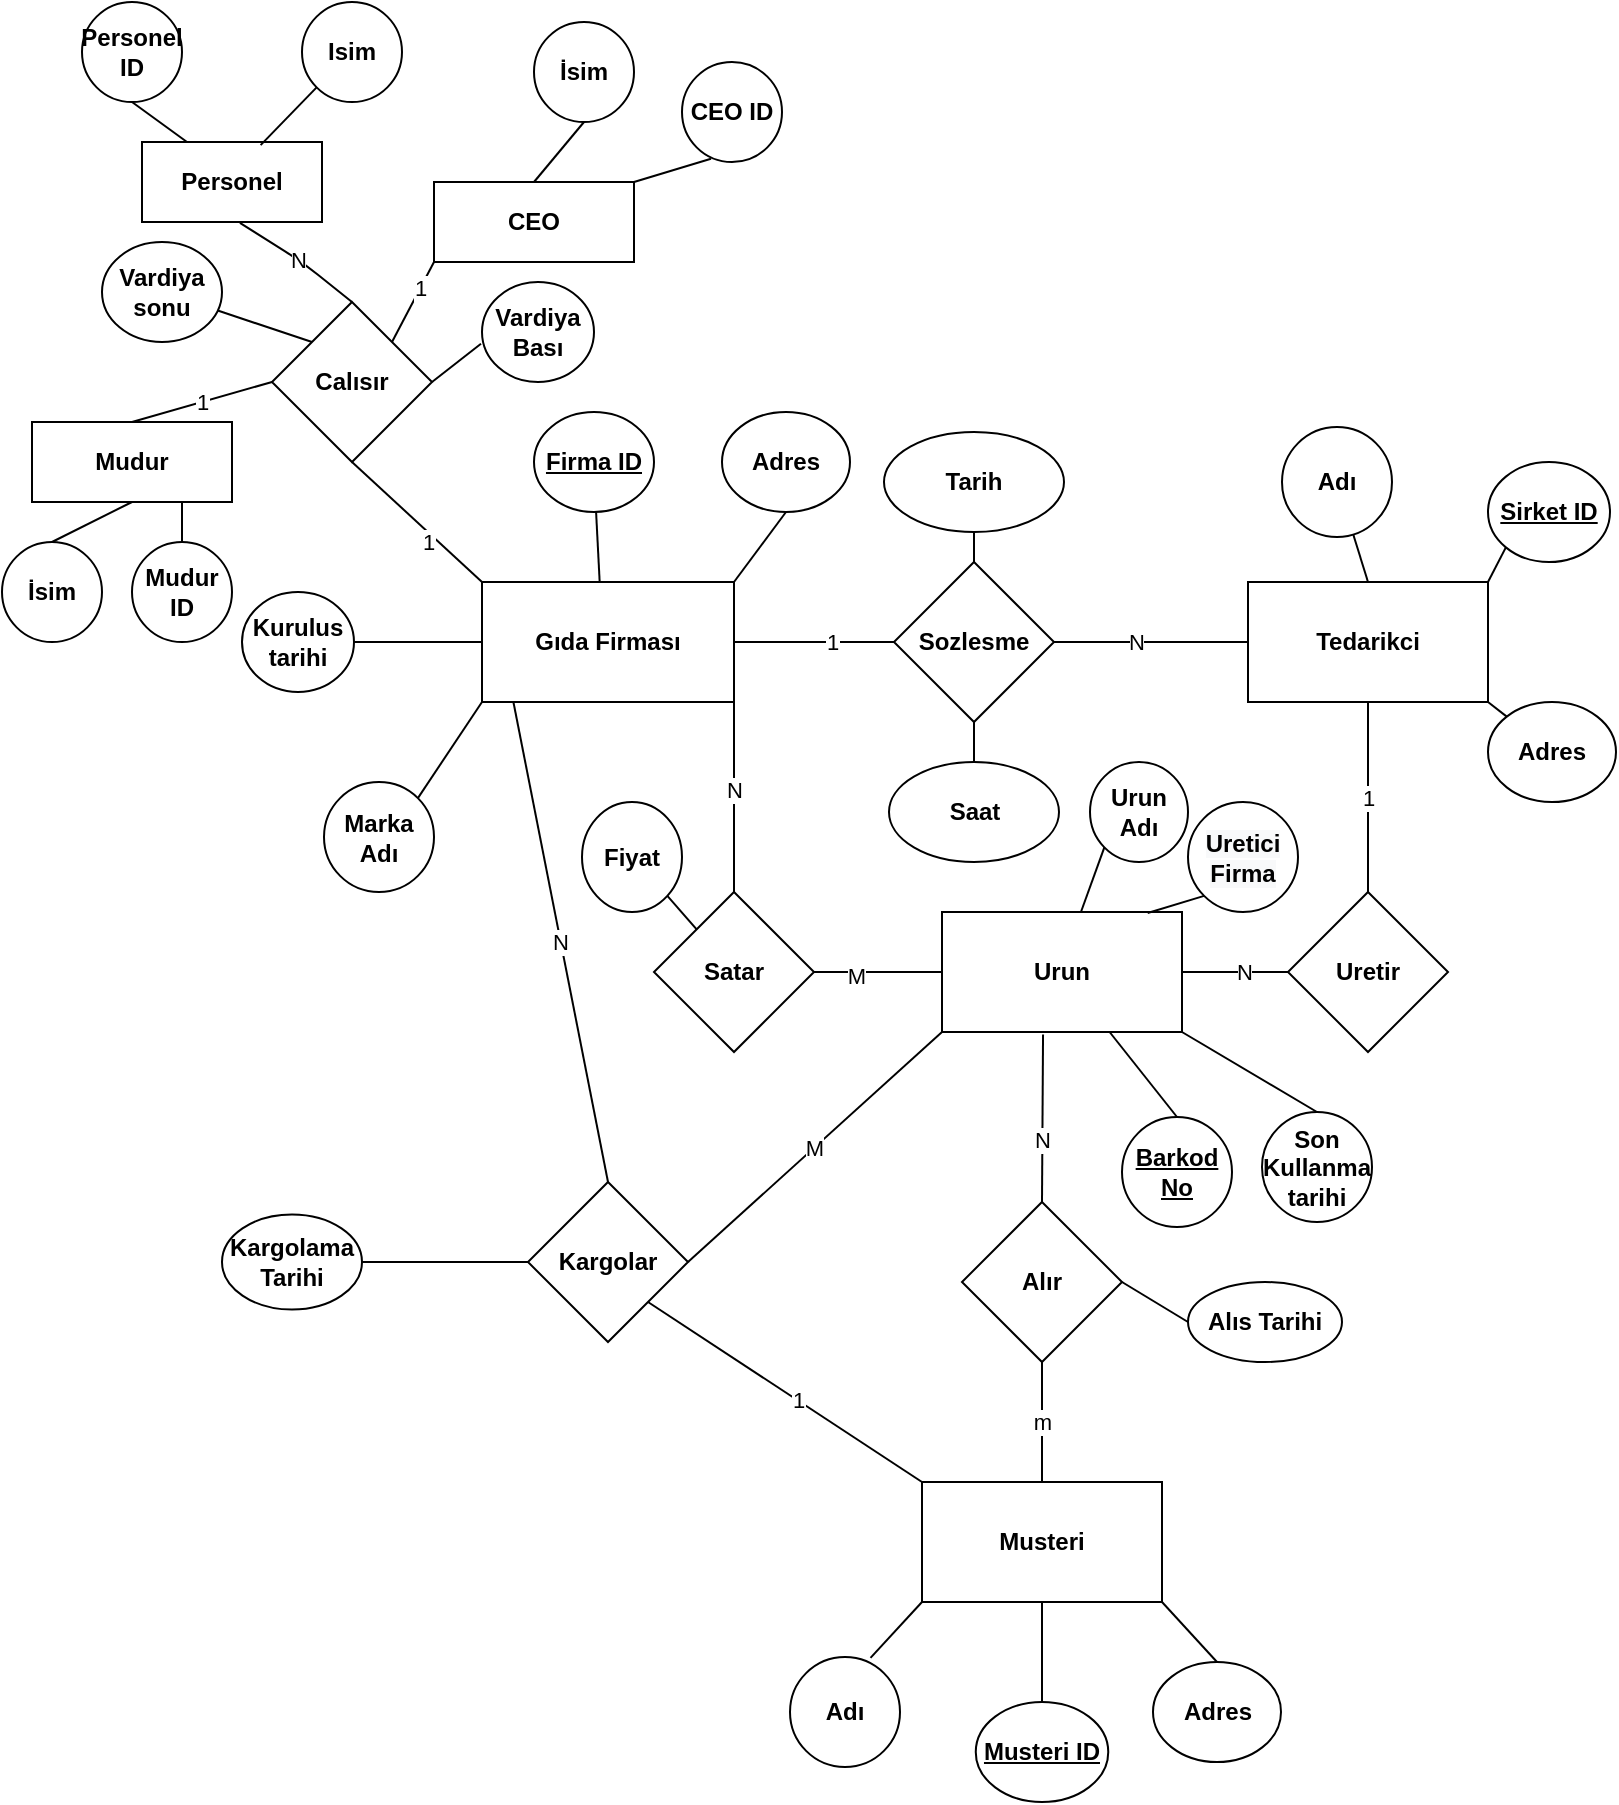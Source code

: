 <mxfile version="13.8.0" type="github"><diagram id="d2bUXOCGNtgXjFNyfySh" name="Page-1"><mxGraphModel dx="862" dy="450" grid="1" gridSize="10" guides="1" tooltips="1" connect="1" arrows="1" fold="1" page="1" pageScale="1" pageWidth="827" pageHeight="1169" math="0" shadow="0"><root><mxCell id="0"/><mxCell id="1" parent="0"/><mxCell id="VZoCcn-e5cC5skzD1XXT-2" value="&lt;b&gt;Gıda Firması&lt;/b&gt;" style="rounded=0;whiteSpace=wrap;html=1;" parent="1" vertex="1"><mxGeometry x="240" y="390" width="126" height="60" as="geometry"/></mxCell><mxCell id="VZoCcn-e5cC5skzD1XXT-6" value="&lt;b&gt;Kurulus tarihi&lt;/b&gt;" style="ellipse;whiteSpace=wrap;html=1;" parent="1" vertex="1"><mxGeometry x="120" y="395" width="56" height="50" as="geometry"/></mxCell><mxCell id="VZoCcn-e5cC5skzD1XXT-9" value="&lt;u&gt;&lt;b&gt;Firma ID&lt;/b&gt;&lt;/u&gt;" style="ellipse;whiteSpace=wrap;html=1;" parent="1" vertex="1"><mxGeometry x="266" y="305" width="60" height="50" as="geometry"/></mxCell><mxCell id="VZoCcn-e5cC5skzD1XXT-14" value="" style="endArrow=none;html=1;exitX=0.467;exitY=0;exitDx=0;exitDy=0;exitPerimeter=0;" parent="1" source="VZoCcn-e5cC5skzD1XXT-2" edge="1" target="VZoCcn-e5cC5skzD1XXT-9"><mxGeometry width="50" height="50" relative="1" as="geometry"><mxPoint x="216" y="395" as="sourcePoint"/><mxPoint x="266" y="345" as="targetPoint"/></mxGeometry></mxCell><mxCell id="VZoCcn-e5cC5skzD1XXT-15" value="" style="endArrow=none;html=1;entryX=0;entryY=0.5;entryDx=0;entryDy=0;" parent="1" source="VZoCcn-e5cC5skzD1XXT-6" target="VZoCcn-e5cC5skzD1XXT-2" edge="1"><mxGeometry width="50" height="50" relative="1" as="geometry"><mxPoint x="200" y="470" as="sourcePoint"/><mxPoint x="240" y="430" as="targetPoint"/></mxGeometry></mxCell><mxCell id="VZoCcn-e5cC5skzD1XXT-19" value="&lt;b&gt;Sozlesme&lt;/b&gt;" style="rhombus;whiteSpace=wrap;html=1;strokeColor=#000000;" parent="1" vertex="1"><mxGeometry x="446" y="380" width="80" height="80" as="geometry"/></mxCell><mxCell id="VZoCcn-e5cC5skzD1XXT-20" value="" style="endArrow=none;html=1;exitX=1;exitY=0.5;exitDx=0;exitDy=0;entryX=0;entryY=0.5;entryDx=0;entryDy=0;" parent="1" source="VZoCcn-e5cC5skzD1XXT-2" target="VZoCcn-e5cC5skzD1XXT-19" edge="1"><mxGeometry width="50" height="50" relative="1" as="geometry"><mxPoint x="386" y="470" as="sourcePoint"/><mxPoint x="436" y="420" as="targetPoint"/></mxGeometry></mxCell><mxCell id="VZoCcn-e5cC5skzD1XXT-24" value="1" style="edgeLabel;html=1;align=center;verticalAlign=middle;resizable=0;points=[];" parent="VZoCcn-e5cC5skzD1XXT-20" vertex="1" connectable="0"><mxGeometry x="0.223" y="-1" relative="1" as="geometry"><mxPoint y="-1" as="offset"/></mxGeometry></mxCell><mxCell id="VZoCcn-e5cC5skzD1XXT-21" value="" style="endArrow=none;html=1;exitX=1;exitY=0.5;exitDx=0;exitDy=0;entryX=0;entryY=0.5;entryDx=0;entryDy=0;" parent="1" source="VZoCcn-e5cC5skzD1XXT-19" target="VZoCcn-e5cC5skzD1XXT-22" edge="1"><mxGeometry width="50" height="50" relative="1" as="geometry"><mxPoint x="526" y="420" as="sourcePoint"/><mxPoint x="606" y="420" as="targetPoint"/></mxGeometry></mxCell><mxCell id="VZoCcn-e5cC5skzD1XXT-23" value="N" style="edgeLabel;html=1;align=center;verticalAlign=middle;resizable=0;points=[];" parent="VZoCcn-e5cC5skzD1XXT-21" vertex="1" connectable="0"><mxGeometry x="-0.154" relative="1" as="geometry"><mxPoint as="offset"/></mxGeometry></mxCell><mxCell id="VZoCcn-e5cC5skzD1XXT-22" value="&lt;b&gt;Tedarikci&lt;/b&gt;" style="rounded=0;whiteSpace=wrap;html=1;strokeColor=#000000;" parent="1" vertex="1"><mxGeometry x="623" y="390" width="120" height="60" as="geometry"/></mxCell><mxCell id="VZoCcn-e5cC5skzD1XXT-30" value="&lt;b&gt;Musteri&lt;/b&gt;" style="rounded=0;whiteSpace=wrap;html=1;strokeColor=#000000;" parent="1" vertex="1"><mxGeometry x="460" y="840" width="120" height="60" as="geometry"/></mxCell><mxCell id="VZoCcn-e5cC5skzD1XXT-35" value="" style="endArrow=none;html=1;exitX=0.5;exitY=0;exitDx=0;exitDy=0;" parent="1" source="VZoCcn-e5cC5skzD1XXT-22" target="VZoCcn-e5cC5skzD1XXT-36" edge="1"><mxGeometry width="50" height="50" relative="1" as="geometry"><mxPoint x="651" y="387" as="sourcePoint"/><mxPoint x="646" y="340" as="targetPoint"/></mxGeometry></mxCell><mxCell id="VZoCcn-e5cC5skzD1XXT-36" value="&lt;b&gt;Adı&lt;/b&gt;" style="ellipse;whiteSpace=wrap;html=1;aspect=fixed;" parent="1" vertex="1"><mxGeometry x="640" y="312.5" width="55" height="55" as="geometry"/></mxCell><mxCell id="VZoCcn-e5cC5skzD1XXT-38" value="&lt;b&gt;Son Kullanma tarihi&lt;/b&gt;" style="ellipse;whiteSpace=wrap;html=1;aspect=fixed;" parent="1" vertex="1"><mxGeometry x="630" y="655" width="55" height="55" as="geometry"/></mxCell><mxCell id="EsGgi1FnK3QdNMIZtkk9-1" value="" style="endArrow=none;html=1;entryX=1;entryY=1;entryDx=0;entryDy=0;exitX=0.5;exitY=0;exitDx=0;exitDy=0;" edge="1" parent="1" source="VZoCcn-e5cC5skzD1XXT-70" target="VZoCcn-e5cC5skzD1XXT-2"><mxGeometry width="50" height="50" relative="1" as="geometry"><mxPoint x="396" y="570" as="sourcePoint"/><mxPoint x="446" y="520" as="targetPoint"/></mxGeometry></mxCell><mxCell id="EsGgi1FnK3QdNMIZtkk9-66" value="N" style="edgeLabel;html=1;align=center;verticalAlign=middle;resizable=0;points=[];" vertex="1" connectable="0" parent="EsGgi1FnK3QdNMIZtkk9-1"><mxGeometry x="0.275" y="-2" relative="1" as="geometry"><mxPoint x="-2" y="9.17" as="offset"/></mxGeometry></mxCell><mxCell id="EsGgi1FnK3QdNMIZtkk9-2" value="" style="endArrow=none;html=1;entryX=0.5;entryY=1;entryDx=0;entryDy=0;exitX=0.5;exitY=0;exitDx=0;exitDy=0;" edge="1" parent="1" source="VZoCcn-e5cC5skzD1XXT-19" target="EsGgi1FnK3QdNMIZtkk9-3"><mxGeometry width="50" height="50" relative="1" as="geometry"><mxPoint x="446" y="370" as="sourcePoint"/><mxPoint x="486" y="300" as="targetPoint"/></mxGeometry></mxCell><mxCell id="EsGgi1FnK3QdNMIZtkk9-3" value="&lt;b&gt;Tarih&lt;/b&gt;" style="ellipse;whiteSpace=wrap;html=1;" vertex="1" parent="1"><mxGeometry x="441" y="315" width="90" height="50" as="geometry"/></mxCell><mxCell id="EsGgi1FnK3QdNMIZtkk9-6" value="" style="endArrow=none;html=1;entryX=0.5;entryY=1;entryDx=0;entryDy=0;exitX=0.5;exitY=0;exitDx=0;exitDy=0;" edge="1" parent="1" source="EsGgi1FnK3QdNMIZtkk9-7" target="VZoCcn-e5cC5skzD1XXT-19"><mxGeometry width="50" height="50" relative="1" as="geometry"><mxPoint x="486" y="510" as="sourcePoint"/><mxPoint x="476" y="495" as="targetPoint"/></mxGeometry></mxCell><mxCell id="EsGgi1FnK3QdNMIZtkk9-7" value="&lt;b&gt;Saat&lt;/b&gt;" style="ellipse;whiteSpace=wrap;html=1;" vertex="1" parent="1"><mxGeometry x="443.5" y="480" width="85" height="50" as="geometry"/></mxCell><mxCell id="EsGgi1FnK3QdNMIZtkk9-8" value="" style="endArrow=none;html=1;exitX=1;exitY=0;exitDx=0;exitDy=0;entryX=0.5;entryY=1;entryDx=0;entryDy=0;" edge="1" parent="1" source="VZoCcn-e5cC5skzD1XXT-2" target="EsGgi1FnK3QdNMIZtkk9-9"><mxGeometry width="50" height="50" relative="1" as="geometry"><mxPoint x="386" y="377.5" as="sourcePoint"/><mxPoint x="386" y="340" as="targetPoint"/></mxGeometry></mxCell><mxCell id="EsGgi1FnK3QdNMIZtkk9-9" value="&lt;b&gt;Adres&lt;/b&gt;" style="ellipse;whiteSpace=wrap;html=1;" vertex="1" parent="1"><mxGeometry x="360" y="305" width="64" height="50" as="geometry"/></mxCell><mxCell id="EsGgi1FnK3QdNMIZtkk9-10" value="&lt;b&gt;Calısır&lt;/b&gt;" style="rhombus;whiteSpace=wrap;html=1;" vertex="1" parent="1"><mxGeometry x="135" y="250" width="80" height="80" as="geometry"/></mxCell><mxCell id="EsGgi1FnK3QdNMIZtkk9-11" value="" style="endArrow=none;html=1;exitX=0;exitY=0;exitDx=0;exitDy=0;entryX=0.5;entryY=1;entryDx=0;entryDy=0;" edge="1" parent="1" source="VZoCcn-e5cC5skzD1XXT-2" target="EsGgi1FnK3QdNMIZtkk9-10"><mxGeometry width="50" height="50" relative="1" as="geometry"><mxPoint x="186" y="340" as="sourcePoint"/><mxPoint x="236" y="290" as="targetPoint"/><Array as="points"/></mxGeometry></mxCell><mxCell id="EsGgi1FnK3QdNMIZtkk9-15" value="1" style="edgeLabel;html=1;align=center;verticalAlign=middle;resizable=0;points=[];" vertex="1" connectable="0" parent="EsGgi1FnK3QdNMIZtkk9-11"><mxGeometry x="-0.563" relative="1" as="geometry"><mxPoint x="-12.63" y="-6.97" as="offset"/></mxGeometry></mxCell><mxCell id="EsGgi1FnK3QdNMIZtkk9-12" value="N" style="endArrow=none;html=1;entryX=0.544;entryY=1.011;entryDx=0;entryDy=0;entryPerimeter=0;exitX=0.5;exitY=0;exitDx=0;exitDy=0;" edge="1" parent="1" source="EsGgi1FnK3QdNMIZtkk9-10" target="EsGgi1FnK3QdNMIZtkk9-18"><mxGeometry width="50" height="50" relative="1" as="geometry"><mxPoint x="160" y="240" as="sourcePoint"/><mxPoint x="131.295" y="212.609" as="targetPoint"/><Array as="points"><mxPoint x="150" y="230"/></Array></mxGeometry></mxCell><mxCell id="EsGgi1FnK3QdNMIZtkk9-13" value="" style="endArrow=none;html=1;entryX=0;entryY=1;entryDx=0;entryDy=0;exitX=1;exitY=0;exitDx=0;exitDy=0;" edge="1" parent="1" source="EsGgi1FnK3QdNMIZtkk9-10" target="EsGgi1FnK3QdNMIZtkk9-28"><mxGeometry width="50" height="50" relative="1" as="geometry"><mxPoint x="268.79" y="257.32" as="sourcePoint"/><mxPoint x="218.38" y="222.836" as="targetPoint"/></mxGeometry></mxCell><mxCell id="EsGgi1FnK3QdNMIZtkk9-16" value="1" style="edgeLabel;html=1;align=center;verticalAlign=middle;resizable=0;points=[];" vertex="1" connectable="0" parent="EsGgi1FnK3QdNMIZtkk9-13"><mxGeometry x="0.347" y="1" relative="1" as="geometry"><mxPoint as="offset"/></mxGeometry></mxCell><mxCell id="EsGgi1FnK3QdNMIZtkk9-14" value="1" style="endArrow=none;html=1;entryX=0;entryY=0.5;entryDx=0;entryDy=0;exitX=0.5;exitY=0;exitDx=0;exitDy=0;" edge="1" parent="1" source="EsGgi1FnK3QdNMIZtkk9-29" target="EsGgi1FnK3QdNMIZtkk9-10"><mxGeometry width="50" height="50" relative="1" as="geometry"><mxPoint x="90" y="305" as="sourcePoint"/><mxPoint x="100" y="330" as="targetPoint"/></mxGeometry></mxCell><mxCell id="EsGgi1FnK3QdNMIZtkk9-18" value="&lt;b&gt;Personel&lt;/b&gt;" style="rounded=0;whiteSpace=wrap;html=1;" vertex="1" parent="1"><mxGeometry x="70" y="170" width="90" height="40" as="geometry"/></mxCell><mxCell id="EsGgi1FnK3QdNMIZtkk9-24" value="" style="endArrow=none;html=1;exitX=0.25;exitY=0;exitDx=0;exitDy=0;entryX=0.5;entryY=1;entryDx=0;entryDy=0;" edge="1" parent="1" source="EsGgi1FnK3QdNMIZtkk9-18" target="EsGgi1FnK3QdNMIZtkk9-25"><mxGeometry width="50" height="50" relative="1" as="geometry"><mxPoint x="80" y="170" as="sourcePoint"/><mxPoint x="80" y="140" as="targetPoint"/></mxGeometry></mxCell><mxCell id="EsGgi1FnK3QdNMIZtkk9-25" value="&lt;b&gt;Personel ID&lt;/b&gt;" style="ellipse;whiteSpace=wrap;html=1;aspect=fixed;" vertex="1" parent="1"><mxGeometry x="40" y="100" width="50" height="50" as="geometry"/></mxCell><mxCell id="EsGgi1FnK3QdNMIZtkk9-26" value="" style="endArrow=none;html=1;exitX=0.659;exitY=0.039;exitDx=0;exitDy=0;exitPerimeter=0;entryX=0;entryY=1;entryDx=0;entryDy=0;" edge="1" parent="1" source="EsGgi1FnK3QdNMIZtkk9-18" target="EsGgi1FnK3QdNMIZtkk9-27"><mxGeometry width="50" height="50" relative="1" as="geometry"><mxPoint x="135" y="170" as="sourcePoint"/><mxPoint x="160" y="130" as="targetPoint"/></mxGeometry></mxCell><mxCell id="EsGgi1FnK3QdNMIZtkk9-27" value="&lt;b&gt;Isim&lt;/b&gt;" style="ellipse;whiteSpace=wrap;html=1;aspect=fixed;" vertex="1" parent="1"><mxGeometry x="150" y="100" width="50" height="50" as="geometry"/></mxCell><mxCell id="EsGgi1FnK3QdNMIZtkk9-28" value="&lt;b&gt;CEO&lt;/b&gt;" style="whiteSpace=wrap;html=1;align=center;" vertex="1" parent="1"><mxGeometry x="216" y="190" width="100" height="40" as="geometry"/></mxCell><mxCell id="EsGgi1FnK3QdNMIZtkk9-29" value="&lt;b&gt;Mudur&lt;/b&gt;" style="whiteSpace=wrap;html=1;align=center;" vertex="1" parent="1"><mxGeometry x="15" y="310" width="100" height="40" as="geometry"/></mxCell><mxCell id="EsGgi1FnK3QdNMIZtkk9-31" value="" style="endArrow=none;html=1;entryX=0;entryY=0;entryDx=0;entryDy=0;" edge="1" parent="1" source="EsGgi1FnK3QdNMIZtkk9-32" target="EsGgi1FnK3QdNMIZtkk9-10"><mxGeometry width="50" height="50" relative="1" as="geometry"><mxPoint x="90" y="250" as="sourcePoint"/><mxPoint x="80" y="230" as="targetPoint"/></mxGeometry></mxCell><mxCell id="EsGgi1FnK3QdNMIZtkk9-32" value="&lt;b&gt;Vardiya sonu&lt;/b&gt;" style="ellipse;whiteSpace=wrap;html=1;" vertex="1" parent="1"><mxGeometry x="50" y="220" width="60" height="50" as="geometry"/></mxCell><mxCell id="EsGgi1FnK3QdNMIZtkk9-34" value="" style="endArrow=none;html=1;exitX=1;exitY=0.5;exitDx=0;exitDy=0;entryX=-0.009;entryY=0.617;entryDx=0;entryDy=0;entryPerimeter=0;" edge="1" parent="1" source="EsGgi1FnK3QdNMIZtkk9-10" target="EsGgi1FnK3QdNMIZtkk9-35"><mxGeometry width="50" height="50" relative="1" as="geometry"><mxPoint x="231" y="270" as="sourcePoint"/><mxPoint x="240" y="260" as="targetPoint"/></mxGeometry></mxCell><mxCell id="EsGgi1FnK3QdNMIZtkk9-35" value="&lt;b&gt;Vardiya Bası&lt;/b&gt;" style="ellipse;whiteSpace=wrap;html=1;" vertex="1" parent="1"><mxGeometry x="240" y="240" width="56" height="50" as="geometry"/></mxCell><mxCell id="EsGgi1FnK3QdNMIZtkk9-37" value="&lt;b&gt;Urun&lt;/b&gt;" style="rounded=0;whiteSpace=wrap;html=1;strokeColor=#000000;" vertex="1" parent="1"><mxGeometry x="470" y="555" width="120" height="60" as="geometry"/></mxCell><mxCell id="EsGgi1FnK3QdNMIZtkk9-39" value="" style="endArrow=none;html=1;exitX=0.5;exitY=0;exitDx=0;exitDy=0;entryX=0.5;entryY=1;entryDx=0;entryDy=0;" edge="1" parent="1" source="EsGgi1FnK3QdNMIZtkk9-28" target="EsGgi1FnK3QdNMIZtkk9-41"><mxGeometry width="50" height="50" relative="1" as="geometry"><mxPoint x="414" y="190" as="sourcePoint"/><mxPoint x="290" y="140" as="targetPoint"/></mxGeometry></mxCell><mxCell id="EsGgi1FnK3QdNMIZtkk9-41" value="&lt;b&gt;İsim&lt;/b&gt;" style="ellipse;whiteSpace=wrap;html=1;aspect=fixed;" vertex="1" parent="1"><mxGeometry x="266" y="110" width="50" height="50" as="geometry"/></mxCell><mxCell id="EsGgi1FnK3QdNMIZtkk9-42" value="&lt;b&gt;İsim&lt;/b&gt;" style="ellipse;whiteSpace=wrap;html=1;aspect=fixed;" vertex="1" parent="1"><mxGeometry y="370" width="50" height="50" as="geometry"/></mxCell><mxCell id="EsGgi1FnK3QdNMIZtkk9-43" value="" style="endArrow=none;html=1;exitX=0.5;exitY=0;exitDx=0;exitDy=0;entryX=0.5;entryY=1;entryDx=0;entryDy=0;" edge="1" parent="1" source="EsGgi1FnK3QdNMIZtkk9-42" target="EsGgi1FnK3QdNMIZtkk9-29"><mxGeometry width="50" height="50" relative="1" as="geometry"><mxPoint x="26" y="430" as="sourcePoint"/><mxPoint x="90" y="380" as="targetPoint"/></mxGeometry></mxCell><mxCell id="EsGgi1FnK3QdNMIZtkk9-44" value="&lt;b&gt;&lt;u&gt;Sirket ID&lt;/u&gt;&lt;/b&gt;" style="ellipse;whiteSpace=wrap;html=1;" vertex="1" parent="1"><mxGeometry x="743" y="330" width="61" height="50" as="geometry"/></mxCell><mxCell id="EsGgi1FnK3QdNMIZtkk9-47" value="&lt;b&gt;&lt;u&gt;Barkod No&lt;/u&gt;&lt;/b&gt;" style="ellipse;whiteSpace=wrap;html=1;aspect=fixed;" vertex="1" parent="1"><mxGeometry x="560" y="657.5" width="55" height="55" as="geometry"/></mxCell><mxCell id="EsGgi1FnK3QdNMIZtkk9-48" value="&#10;&#10;&lt;b style=&quot;color: rgb(0, 0, 0); font-family: helvetica; font-size: 12px; font-style: normal; letter-spacing: normal; text-align: center; text-indent: 0px; text-transform: none; word-spacing: 0px; background-color: rgb(248, 249, 250);&quot;&gt;Uretici Firma&lt;/b&gt;&#10;&#10;" style="ellipse;whiteSpace=wrap;html=1;aspect=fixed;" vertex="1" parent="1"><mxGeometry x="593" y="500" width="55" height="55" as="geometry"/></mxCell><mxCell id="EsGgi1FnK3QdNMIZtkk9-50" value="&lt;b&gt;Adres&lt;/b&gt;" style="ellipse;whiteSpace=wrap;html=1;" vertex="1" parent="1"><mxGeometry x="743" y="450" width="64" height="50" as="geometry"/></mxCell><mxCell id="EsGgi1FnK3QdNMIZtkk9-53" value="" style="endArrow=none;html=1;exitX=1;exitY=0;exitDx=0;exitDy=0;entryX=0;entryY=1;entryDx=0;entryDy=0;" edge="1" parent="1" source="VZoCcn-e5cC5skzD1XXT-22" target="EsGgi1FnK3QdNMIZtkk9-44"><mxGeometry width="50" height="50" relative="1" as="geometry"><mxPoint x="747" y="445" as="sourcePoint"/><mxPoint x="797" y="395" as="targetPoint"/></mxGeometry></mxCell><mxCell id="EsGgi1FnK3QdNMIZtkk9-54" value="" style="endArrow=none;html=1;entryX=0;entryY=0;entryDx=0;entryDy=0;exitX=1;exitY=1;exitDx=0;exitDy=0;" edge="1" parent="1" source="VZoCcn-e5cC5skzD1XXT-22" target="EsGgi1FnK3QdNMIZtkk9-50"><mxGeometry width="50" height="50" relative="1" as="geometry"><mxPoint x="520" y="500" as="sourcePoint"/><mxPoint x="570" y="450" as="targetPoint"/></mxGeometry></mxCell><mxCell id="EsGgi1FnK3QdNMIZtkk9-55" value="1" style="endArrow=none;html=1;entryX=0.5;entryY=1;entryDx=0;entryDy=0;exitX=0.5;exitY=0;exitDx=0;exitDy=0;" edge="1" parent="1" source="EsGgi1FnK3QdNMIZtkk9-56" target="VZoCcn-e5cC5skzD1XXT-22"><mxGeometry width="50" height="50" relative="1" as="geometry"><mxPoint x="683" y="560" as="sourcePoint"/><mxPoint x="650" y="580" as="targetPoint"/></mxGeometry></mxCell><mxCell id="EsGgi1FnK3QdNMIZtkk9-56" value="&lt;b&gt;Uretir&lt;/b&gt;" style="rhombus;whiteSpace=wrap;html=1;" vertex="1" parent="1"><mxGeometry x="643" y="545" width="80" height="80" as="geometry"/></mxCell><mxCell id="EsGgi1FnK3QdNMIZtkk9-57" value="" style="endArrow=none;html=1;entryX=0;entryY=0.5;entryDx=0;entryDy=0;exitX=1;exitY=0.5;exitDx=0;exitDy=0;" edge="1" parent="1" source="EsGgi1FnK3QdNMIZtkk9-37" target="EsGgi1FnK3QdNMIZtkk9-56"><mxGeometry width="50" height="50" relative="1" as="geometry"><mxPoint x="540" y="580" as="sourcePoint"/><mxPoint x="590" y="530" as="targetPoint"/></mxGeometry></mxCell><mxCell id="EsGgi1FnK3QdNMIZtkk9-64" value="N" style="edgeLabel;html=1;align=center;verticalAlign=middle;resizable=0;points=[];" vertex="1" connectable="0" parent="EsGgi1FnK3QdNMIZtkk9-57"><mxGeometry x="-0.358" y="-3" relative="1" as="geometry"><mxPoint x="13.33" y="-3" as="offset"/></mxGeometry></mxCell><mxCell id="EsGgi1FnK3QdNMIZtkk9-58" value="" style="endArrow=none;html=1;entryX=0;entryY=0.5;entryDx=0;entryDy=0;exitX=1;exitY=0.5;exitDx=0;exitDy=0;" edge="1" parent="1" source="VZoCcn-e5cC5skzD1XXT-70" target="EsGgi1FnK3QdNMIZtkk9-37"><mxGeometry width="50" height="50" relative="1" as="geometry"><mxPoint x="370" y="570" as="sourcePoint"/><mxPoint x="420" y="520" as="targetPoint"/></mxGeometry></mxCell><mxCell id="EsGgi1FnK3QdNMIZtkk9-65" value="M" style="edgeLabel;html=1;align=center;verticalAlign=middle;resizable=0;points=[];" vertex="1" connectable="0" parent="EsGgi1FnK3QdNMIZtkk9-58"><mxGeometry x="-0.344" y="-2" relative="1" as="geometry"><mxPoint as="offset"/></mxGeometry></mxCell><mxCell id="VZoCcn-e5cC5skzD1XXT-70" value="&lt;b&gt;Satar&lt;/b&gt;" style="rhombus;whiteSpace=wrap;html=1;strokeColor=#000000;" parent="1" vertex="1"><mxGeometry x="326" y="545" width="80" height="80" as="geometry"/></mxCell><mxCell id="EsGgi1FnK3QdNMIZtkk9-61" value="&lt;b&gt;Urun Adı&lt;/b&gt;" style="ellipse;whiteSpace=wrap;html=1;" vertex="1" parent="1"><mxGeometry x="544" y="480" width="49" height="50" as="geometry"/></mxCell><mxCell id="EsGgi1FnK3QdNMIZtkk9-63" value="" style="endArrow=none;html=1;entryX=0.579;entryY=0;entryDx=0;entryDy=0;exitX=0;exitY=1;exitDx=0;exitDy=0;entryPerimeter=0;" edge="1" parent="1" source="EsGgi1FnK3QdNMIZtkk9-61" target="EsGgi1FnK3QdNMIZtkk9-37"><mxGeometry width="50" height="50" relative="1" as="geometry"><mxPoint x="396" y="692.5" as="sourcePoint"/><mxPoint x="446" y="642.5" as="targetPoint"/></mxGeometry></mxCell><mxCell id="EsGgi1FnK3QdNMIZtkk9-68" value="" style="endArrow=none;html=1;exitX=1;exitY=1;exitDx=0;exitDy=0;" edge="1" parent="1" source="EsGgi1FnK3QdNMIZtkk9-69" target="VZoCcn-e5cC5skzD1XXT-70"><mxGeometry width="50" height="50" relative="1" as="geometry"><mxPoint x="280" y="585" as="sourcePoint"/><mxPoint x="290" y="584.5" as="targetPoint"/></mxGeometry></mxCell><mxCell id="EsGgi1FnK3QdNMIZtkk9-69" value="&lt;b&gt;Fiyat&lt;/b&gt;" style="ellipse;whiteSpace=wrap;html=1;" vertex="1" parent="1"><mxGeometry x="290" y="500" width="50" height="55" as="geometry"/></mxCell><mxCell id="EsGgi1FnK3QdNMIZtkk9-72" value="" style="endArrow=none;html=1;exitX=0.5;exitY=0;exitDx=0;exitDy=0;" edge="1" parent="1" source="EsGgi1FnK3QdNMIZtkk9-47" target="EsGgi1FnK3QdNMIZtkk9-37"><mxGeometry width="50" height="50" relative="1" as="geometry"><mxPoint x="485.5" y="650" as="sourcePoint"/><mxPoint x="489.12" y="627.58" as="targetPoint"/></mxGeometry></mxCell><mxCell id="EsGgi1FnK3QdNMIZtkk9-74" value="" style="endArrow=none;html=1;entryX=1;entryY=1;entryDx=0;entryDy=0;exitX=0.5;exitY=0;exitDx=0;exitDy=0;" edge="1" parent="1" source="VZoCcn-e5cC5skzD1XXT-38" target="EsGgi1FnK3QdNMIZtkk9-37"><mxGeometry width="50" height="50" relative="1" as="geometry"><mxPoint x="547.5" y="645" as="sourcePoint"/><mxPoint x="540" y="625" as="targetPoint"/></mxGeometry></mxCell><mxCell id="EsGgi1FnK3QdNMIZtkk9-75" value="" style="endArrow=none;html=1;entryX=0;entryY=1;entryDx=0;entryDy=0;exitX=0.857;exitY=0.009;exitDx=0;exitDy=0;exitPerimeter=0;" edge="1" parent="1" source="EsGgi1FnK3QdNMIZtkk9-37" target="EsGgi1FnK3QdNMIZtkk9-48"><mxGeometry width="50" height="50" relative="1" as="geometry"><mxPoint x="557.5" y="655" as="sourcePoint"/><mxPoint x="550" y="635" as="targetPoint"/></mxGeometry></mxCell><mxCell id="EsGgi1FnK3QdNMIZtkk9-76" value="&lt;b&gt;Alır&lt;/b&gt;" style="rhombus;whiteSpace=wrap;html=1;" vertex="1" parent="1"><mxGeometry x="480" y="700" width="80" height="80" as="geometry"/></mxCell><mxCell id="EsGgi1FnK3QdNMIZtkk9-77" value="" style="endArrow=none;html=1;entryX=0.421;entryY=1.02;entryDx=0;entryDy=0;entryPerimeter=0;exitX=0.5;exitY=0;exitDx=0;exitDy=0;" edge="1" parent="1" source="EsGgi1FnK3QdNMIZtkk9-76" target="EsGgi1FnK3QdNMIZtkk9-37"><mxGeometry width="50" height="50" relative="1" as="geometry"><mxPoint x="470" y="680" as="sourcePoint"/><mxPoint x="520" y="630" as="targetPoint"/></mxGeometry></mxCell><mxCell id="EsGgi1FnK3QdNMIZtkk9-79" value="N" style="edgeLabel;html=1;align=center;verticalAlign=middle;resizable=0;points=[];" vertex="1" connectable="0" parent="EsGgi1FnK3QdNMIZtkk9-77"><mxGeometry x="-0.251" relative="1" as="geometry"><mxPoint as="offset"/></mxGeometry></mxCell><mxCell id="EsGgi1FnK3QdNMIZtkk9-78" value="m" style="endArrow=none;html=1;entryX=0.5;entryY=1;entryDx=0;entryDy=0;exitX=0.5;exitY=0;exitDx=0;exitDy=0;" edge="1" parent="1" source="VZoCcn-e5cC5skzD1XXT-30" target="EsGgi1FnK3QdNMIZtkk9-76"><mxGeometry width="50" height="50" relative="1" as="geometry"><mxPoint x="389" y="810" as="sourcePoint"/><mxPoint x="439" y="760" as="targetPoint"/></mxGeometry></mxCell><mxCell id="EsGgi1FnK3QdNMIZtkk9-81" value="&lt;b&gt;Adı&lt;/b&gt;" style="ellipse;whiteSpace=wrap;html=1;aspect=fixed;" vertex="1" parent="1"><mxGeometry x="394" y="927.5" width="55" height="55" as="geometry"/></mxCell><mxCell id="EsGgi1FnK3QdNMIZtkk9-82" value="&lt;b&gt;Adres&lt;/b&gt;" style="ellipse;whiteSpace=wrap;html=1;" vertex="1" parent="1"><mxGeometry x="575.5" y="930" width="64" height="50" as="geometry"/></mxCell><mxCell id="EsGgi1FnK3QdNMIZtkk9-83" value="&lt;b&gt;&lt;u&gt;Musteri ID&lt;/u&gt;&lt;/b&gt;" style="ellipse;whiteSpace=wrap;html=1;" vertex="1" parent="1"><mxGeometry x="486.88" y="950" width="66.25" height="50" as="geometry"/></mxCell><mxCell id="EsGgi1FnK3QdNMIZtkk9-91" value="&lt;b&gt;Alıs Tarihi&lt;/b&gt;" style="ellipse;whiteSpace=wrap;html=1;" vertex="1" parent="1"><mxGeometry x="593" y="740" width="77" height="40" as="geometry"/></mxCell><mxCell id="EsGgi1FnK3QdNMIZtkk9-95" value="" style="endArrow=none;html=1;exitX=1;exitY=0.5;exitDx=0;exitDy=0;entryX=0;entryY=0.5;entryDx=0;entryDy=0;" edge="1" parent="1" source="EsGgi1FnK3QdNMIZtkk9-76" target="EsGgi1FnK3QdNMIZtkk9-91"><mxGeometry width="50" height="50" relative="1" as="geometry"><mxPoint x="540" y="820" as="sourcePoint"/><mxPoint x="590" y="770" as="targetPoint"/></mxGeometry></mxCell><mxCell id="EsGgi1FnK3QdNMIZtkk9-96" value="" style="endArrow=none;html=1;exitX=0.732;exitY=0.008;exitDx=0;exitDy=0;exitPerimeter=0;entryX=0;entryY=1;entryDx=0;entryDy=0;" edge="1" parent="1" source="EsGgi1FnK3QdNMIZtkk9-81" target="VZoCcn-e5cC5skzD1XXT-30"><mxGeometry width="50" height="50" relative="1" as="geometry"><mxPoint x="410" y="820" as="sourcePoint"/><mxPoint x="460" y="770" as="targetPoint"/></mxGeometry></mxCell><mxCell id="EsGgi1FnK3QdNMIZtkk9-97" value="" style="endArrow=none;html=1;entryX=0.5;entryY=1;entryDx=0;entryDy=0;exitX=0.5;exitY=0;exitDx=0;exitDy=0;" edge="1" parent="1" source="EsGgi1FnK3QdNMIZtkk9-83" target="VZoCcn-e5cC5skzD1XXT-30"><mxGeometry width="50" height="50" relative="1" as="geometry"><mxPoint x="600" y="930" as="sourcePoint"/><mxPoint x="650" y="880" as="targetPoint"/></mxGeometry></mxCell><mxCell id="EsGgi1FnK3QdNMIZtkk9-98" value="" style="endArrow=none;html=1;entryX=1;entryY=1;entryDx=0;entryDy=0;exitX=0.5;exitY=0;exitDx=0;exitDy=0;" edge="1" parent="1" source="EsGgi1FnK3QdNMIZtkk9-82" target="VZoCcn-e5cC5skzD1XXT-30"><mxGeometry width="50" height="50" relative="1" as="geometry"><mxPoint x="600" y="930" as="sourcePoint"/><mxPoint x="650" y="880" as="targetPoint"/></mxGeometry></mxCell><mxCell id="EsGgi1FnK3QdNMIZtkk9-100" value="&lt;b&gt;Marka Adı&lt;/b&gt;" style="ellipse;whiteSpace=wrap;html=1;aspect=fixed;" vertex="1" parent="1"><mxGeometry x="161" y="490" width="55" height="55" as="geometry"/></mxCell><mxCell id="EsGgi1FnK3QdNMIZtkk9-101" value="" style="endArrow=none;html=1;entryX=0;entryY=1;entryDx=0;entryDy=0;exitX=1;exitY=0;exitDx=0;exitDy=0;" edge="1" parent="1" source="EsGgi1FnK3QdNMIZtkk9-100" target="VZoCcn-e5cC5skzD1XXT-2"><mxGeometry width="50" height="50" relative="1" as="geometry"><mxPoint x="216" y="540" as="sourcePoint"/><mxPoint x="266" y="490" as="targetPoint"/></mxGeometry></mxCell><mxCell id="EsGgi1FnK3QdNMIZtkk9-102" value="N" style="endArrow=none;html=1;exitX=0.5;exitY=0;exitDx=0;exitDy=0;entryX=0.125;entryY=1.004;entryDx=0;entryDy=0;entryPerimeter=0;" edge="1" parent="1" source="EsGgi1FnK3QdNMIZtkk9-103" target="VZoCcn-e5cC5skzD1XXT-2"><mxGeometry width="50" height="50" relative="1" as="geometry"><mxPoint x="259" y="560" as="sourcePoint"/><mxPoint x="259" y="500" as="targetPoint"/></mxGeometry></mxCell><mxCell id="EsGgi1FnK3QdNMIZtkk9-103" value="&lt;b&gt;Kargolar&lt;/b&gt;" style="rhombus;whiteSpace=wrap;html=1;" vertex="1" parent="1"><mxGeometry x="263" y="690" width="80" height="80" as="geometry"/></mxCell><mxCell id="EsGgi1FnK3QdNMIZtkk9-106" value="M" style="endArrow=none;html=1;exitX=1;exitY=0.5;exitDx=0;exitDy=0;entryX=0;entryY=1;entryDx=0;entryDy=0;" edge="1" parent="1" source="EsGgi1FnK3QdNMIZtkk9-103" target="EsGgi1FnK3QdNMIZtkk9-37"><mxGeometry width="50" height="50" relative="1" as="geometry"><mxPoint x="310" y="620" as="sourcePoint"/><mxPoint x="370" y="673" as="targetPoint"/></mxGeometry></mxCell><mxCell id="EsGgi1FnK3QdNMIZtkk9-107" value="" style="endArrow=none;html=1;exitX=0;exitY=0.5;exitDx=0;exitDy=0;entryX=1;entryY=0.5;entryDx=0;entryDy=0;" edge="1" parent="1" source="EsGgi1FnK3QdNMIZtkk9-103" target="EsGgi1FnK3QdNMIZtkk9-108"><mxGeometry width="50" height="50" relative="1" as="geometry"><mxPoint x="340" y="710" as="sourcePoint"/><mxPoint x="160" y="730" as="targetPoint"/></mxGeometry></mxCell><mxCell id="EsGgi1FnK3QdNMIZtkk9-108" value="&lt;b&gt;Kargolama Tarihi&lt;/b&gt;" style="ellipse;whiteSpace=wrap;html=1;" vertex="1" parent="1"><mxGeometry x="110" y="706.25" width="70" height="47.5" as="geometry"/></mxCell><mxCell id="EsGgi1FnK3QdNMIZtkk9-111" value="&lt;b&gt;CEO ID&lt;/b&gt;" style="ellipse;whiteSpace=wrap;html=1;aspect=fixed;" vertex="1" parent="1"><mxGeometry x="340" y="130" width="50" height="50" as="geometry"/></mxCell><mxCell id="EsGgi1FnK3QdNMIZtkk9-112" value="&lt;b&gt;Mudur ID&lt;/b&gt;" style="ellipse;whiteSpace=wrap;html=1;aspect=fixed;" vertex="1" parent="1"><mxGeometry x="65" y="370" width="50" height="50" as="geometry"/></mxCell><mxCell id="EsGgi1FnK3QdNMIZtkk9-113" value="" style="endArrow=none;html=1;exitX=0.5;exitY=0;exitDx=0;exitDy=0;entryX=0.75;entryY=1;entryDx=0;entryDy=0;" edge="1" parent="1" source="EsGgi1FnK3QdNMIZtkk9-112" target="EsGgi1FnK3QdNMIZtkk9-29"><mxGeometry width="50" height="50" relative="1" as="geometry"><mxPoint x="139.31" y="181.56" as="sourcePoint"/><mxPoint x="167.322" y="152.678" as="targetPoint"/></mxGeometry></mxCell><mxCell id="EsGgi1FnK3QdNMIZtkk9-114" value="" style="endArrow=none;html=1;exitX=1;exitY=0;exitDx=0;exitDy=0;entryX=0.29;entryY=0.967;entryDx=0;entryDy=0;entryPerimeter=0;" edge="1" parent="1" source="EsGgi1FnK3QdNMIZtkk9-28" target="EsGgi1FnK3QdNMIZtkk9-111"><mxGeometry width="50" height="50" relative="1" as="geometry"><mxPoint x="149.31" y="191.56" as="sourcePoint"/><mxPoint x="177.322" y="162.678" as="targetPoint"/></mxGeometry></mxCell><mxCell id="EsGgi1FnK3QdNMIZtkk9-116" value="" style="endArrow=none;html=1;exitX=1;exitY=1;exitDx=0;exitDy=0;entryX=0;entryY=0;entryDx=0;entryDy=0;" edge="1" parent="1" source="EsGgi1FnK3QdNMIZtkk9-103" target="VZoCcn-e5cC5skzD1XXT-30"><mxGeometry width="50" height="50" relative="1" as="geometry"><mxPoint x="330" y="770" as="sourcePoint"/><mxPoint x="380" y="720" as="targetPoint"/></mxGeometry></mxCell><mxCell id="EsGgi1FnK3QdNMIZtkk9-117" value="1" style="edgeLabel;html=1;align=center;verticalAlign=middle;resizable=0;points=[];" vertex="1" connectable="0" parent="EsGgi1FnK3QdNMIZtkk9-116"><mxGeometry x="0.09" relative="1" as="geometry"><mxPoint as="offset"/></mxGeometry></mxCell></root></mxGraphModel></diagram></mxfile>